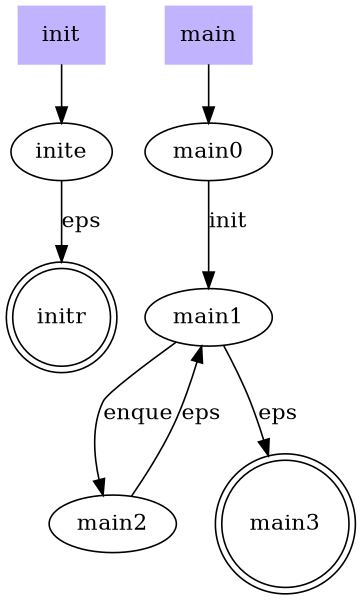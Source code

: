 digraph G {
	size = "4,4";
	shape=circle
	"inite" -> "initr"[label="eps"]
	"main0" -> "main1"[label="init"]
	"main1" -> "main2"[label="enque"]
	"main1" -> "main3"[label="eps"]
	"main2" -> "main1"[label="eps"]
	"init"[shape=box, style=filled,color=".7 .3 1.0",size ="3,3"]
	"init" -> "inite"
	initr[shape=doublecircle]
	"main"[shape=box, style=filled,color=".7 .3 1.0",size ="3,3"]
	"main" -> "main0"
	main3[shape=doublecircle]
}
